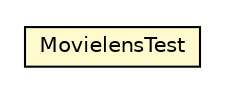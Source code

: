 #!/usr/local/bin/dot
#
# Class diagram 
# Generated by UMLGraph version 5.2 (http://www.umlgraph.org/)
#

digraph G {
	edge [fontname="Helvetica",fontsize=10,labelfontname="Helvetica",labelfontsize=10];
	node [fontname="Helvetica",fontsize=10,shape=plaintext];
	nodesep=0.25;
	ranksep=0.5;
	// it.unica.foresee.tests.MovielensTest
	c1483 [label=<<table title="it.unica.foresee.tests.MovielensTest" border="0" cellborder="1" cellspacing="0" cellpadding="2" port="p" bgcolor="lemonChiffon" href="./MovielensTest.html">
		<tr><td><table border="0" cellspacing="0" cellpadding="1">
<tr><td align="center" balign="center"> MovielensTest </td></tr>
		</table></td></tr>
		</table>>, fontname="Helvetica", fontcolor="black", fontsize=10.0];
}

